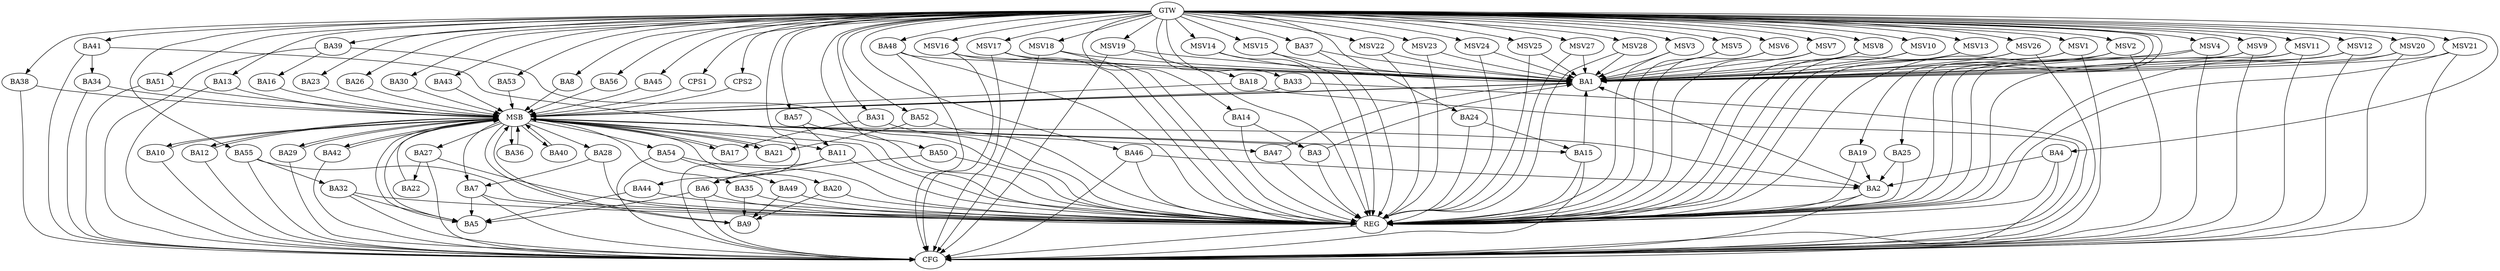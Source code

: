 strict digraph G {
  BA1 [ label="BA1" ];
  BA2 [ label="BA2" ];
  BA3 [ label="BA3" ];
  BA4 [ label="BA4" ];
  BA5 [ label="BA5" ];
  BA6 [ label="BA6" ];
  BA7 [ label="BA7" ];
  BA8 [ label="BA8" ];
  BA9 [ label="BA9" ];
  BA10 [ label="BA10" ];
  BA11 [ label="BA11" ];
  BA12 [ label="BA12" ];
  BA13 [ label="BA13" ];
  BA14 [ label="BA14" ];
  BA15 [ label="BA15" ];
  BA16 [ label="BA16" ];
  BA17 [ label="BA17" ];
  BA18 [ label="BA18" ];
  BA19 [ label="BA19" ];
  BA20 [ label="BA20" ];
  BA21 [ label="BA21" ];
  BA22 [ label="BA22" ];
  BA23 [ label="BA23" ];
  BA24 [ label="BA24" ];
  BA25 [ label="BA25" ];
  BA26 [ label="BA26" ];
  BA27 [ label="BA27" ];
  BA28 [ label="BA28" ];
  BA29 [ label="BA29" ];
  BA30 [ label="BA30" ];
  BA31 [ label="BA31" ];
  BA32 [ label="BA32" ];
  BA33 [ label="BA33" ];
  BA34 [ label="BA34" ];
  BA35 [ label="BA35" ];
  BA36 [ label="BA36" ];
  BA37 [ label="BA37" ];
  BA38 [ label="BA38" ];
  BA39 [ label="BA39" ];
  BA40 [ label="BA40" ];
  BA41 [ label="BA41" ];
  BA42 [ label="BA42" ];
  BA43 [ label="BA43" ];
  BA44 [ label="BA44" ];
  BA45 [ label="BA45" ];
  BA46 [ label="BA46" ];
  BA47 [ label="BA47" ];
  BA48 [ label="BA48" ];
  BA49 [ label="BA49" ];
  BA50 [ label="BA50" ];
  BA51 [ label="BA51" ];
  BA52 [ label="BA52" ];
  BA53 [ label="BA53" ];
  BA54 [ label="BA54" ];
  BA55 [ label="BA55" ];
  BA56 [ label="BA56" ];
  BA57 [ label="BA57" ];
  CPS1 [ label="CPS1" ];
  CPS2 [ label="CPS2" ];
  GTW [ label="GTW" ];
  REG [ label="REG" ];
  MSB [ label="MSB" ];
  CFG [ label="CFG" ];
  MSV1 [ label="MSV1" ];
  MSV2 [ label="MSV2" ];
  MSV3 [ label="MSV3" ];
  MSV4 [ label="MSV4" ];
  MSV5 [ label="MSV5" ];
  MSV6 [ label="MSV6" ];
  MSV7 [ label="MSV7" ];
  MSV8 [ label="MSV8" ];
  MSV9 [ label="MSV9" ];
  MSV10 [ label="MSV10" ];
  MSV11 [ label="MSV11" ];
  MSV12 [ label="MSV12" ];
  MSV13 [ label="MSV13" ];
  MSV14 [ label="MSV14" ];
  MSV15 [ label="MSV15" ];
  MSV16 [ label="MSV16" ];
  MSV17 [ label="MSV17" ];
  MSV18 [ label="MSV18" ];
  MSV19 [ label="MSV19" ];
  MSV20 [ label="MSV20" ];
  MSV21 [ label="MSV21" ];
  MSV22 [ label="MSV22" ];
  MSV23 [ label="MSV23" ];
  MSV24 [ label="MSV24" ];
  MSV25 [ label="MSV25" ];
  MSV26 [ label="MSV26" ];
  MSV27 [ label="MSV27" ];
  MSV28 [ label="MSV28" ];
  BA2 -> BA1;
  BA3 -> BA1;
  BA4 -> BA2;
  BA6 -> BA5;
  BA7 -> BA5;
  BA11 -> BA6;
  BA14 -> BA3;
  BA15 -> BA1;
  BA19 -> BA2;
  BA20 -> BA9;
  BA24 -> BA15;
  BA25 -> BA2;
  BA27 -> BA22;
  BA28 -> BA7;
  BA31 -> BA17;
  BA32 -> BA5;
  BA35 -> BA9;
  BA37 -> BA1;
  BA39 -> BA16;
  BA41 -> BA34;
  BA44 -> BA5;
  BA46 -> BA2;
  BA47 -> BA1;
  BA48 -> BA1;
  BA49 -> BA9;
  BA50 -> BA6;
  BA52 -> BA21;
  BA54 -> BA49;
  BA55 -> BA32;
  BA57 -> BA11;
  GTW -> BA4;
  GTW -> BA8;
  GTW -> BA13;
  GTW -> BA14;
  GTW -> BA18;
  GTW -> BA19;
  GTW -> BA23;
  GTW -> BA24;
  GTW -> BA25;
  GTW -> BA26;
  GTW -> BA30;
  GTW -> BA31;
  GTW -> BA33;
  GTW -> BA37;
  GTW -> BA38;
  GTW -> BA39;
  GTW -> BA41;
  GTW -> BA43;
  GTW -> BA44;
  GTW -> BA45;
  GTW -> BA46;
  GTW -> BA48;
  GTW -> BA50;
  GTW -> BA51;
  GTW -> BA52;
  GTW -> BA53;
  GTW -> BA55;
  GTW -> BA56;
  GTW -> BA57;
  GTW -> CPS1;
  GTW -> CPS2;
  BA2 -> REG;
  BA3 -> REG;
  BA4 -> REG;
  BA6 -> REG;
  BA7 -> REG;
  BA11 -> REG;
  BA14 -> REG;
  BA15 -> REG;
  BA19 -> REG;
  BA20 -> REG;
  BA24 -> REG;
  BA25 -> REG;
  BA27 -> REG;
  BA28 -> REG;
  BA31 -> REG;
  BA32 -> REG;
  BA35 -> REG;
  BA37 -> REG;
  BA39 -> REG;
  BA41 -> REG;
  BA44 -> REG;
  BA46 -> REG;
  BA47 -> REG;
  BA48 -> REG;
  BA49 -> REG;
  BA50 -> REG;
  BA52 -> REG;
  BA54 -> REG;
  BA55 -> REG;
  BA57 -> REG;
  BA1 -> MSB;
  MSB -> BA2;
  MSB -> REG;
  BA5 -> MSB;
  MSB -> BA1;
  BA8 -> MSB;
  BA9 -> MSB;
  BA10 -> MSB;
  MSB -> BA9;
  BA12 -> MSB;
  MSB -> BA11;
  BA13 -> MSB;
  MSB -> BA3;
  BA16 -> MSB;
  BA17 -> MSB;
  MSB -> BA12;
  BA18 -> MSB;
  BA21 -> MSB;
  BA22 -> MSB;
  BA23 -> MSB;
  MSB -> BA15;
  BA26 -> MSB;
  BA29 -> MSB;
  BA30 -> MSB;
  BA33 -> MSB;
  BA34 -> MSB;
  MSB -> BA17;
  BA36 -> MSB;
  MSB -> BA35;
  BA38 -> MSB;
  BA40 -> MSB;
  MSB -> BA7;
  BA42 -> MSB;
  MSB -> BA28;
  BA43 -> MSB;
  BA45 -> MSB;
  BA51 -> MSB;
  BA53 -> MSB;
  BA56 -> MSB;
  MSB -> BA29;
  CPS1 -> MSB;
  MSB -> BA40;
  MSB -> BA27;
  MSB -> BA42;
  MSB -> BA5;
  MSB -> BA54;
  MSB -> BA10;
  CPS2 -> MSB;
  MSB -> BA36;
  MSB -> BA21;
  MSB -> BA47;
  MSB -> BA20;
  BA6 -> CFG;
  BA27 -> CFG;
  BA55 -> CFG;
  BA7 -> CFG;
  BA4 -> CFG;
  BA41 -> CFG;
  BA48 -> CFG;
  BA42 -> CFG;
  BA38 -> CFG;
  BA33 -> CFG;
  BA54 -> CFG;
  BA13 -> CFG;
  BA18 -> CFG;
  BA29 -> CFG;
  BA10 -> CFG;
  BA11 -> CFG;
  BA34 -> CFG;
  BA46 -> CFG;
  BA2 -> CFG;
  BA32 -> CFG;
  BA51 -> CFG;
  BA12 -> CFG;
  BA15 -> CFG;
  BA39 -> CFG;
  REG -> CFG;
  MSV1 -> BA1;
  MSV2 -> BA1;
  MSV3 -> BA1;
  MSV4 -> BA1;
  MSV5 -> BA1;
  MSV6 -> BA1;
  MSV7 -> BA1;
  GTW -> MSV1;
  MSV1 -> REG;
  MSV1 -> CFG;
  GTW -> MSV2;
  MSV2 -> REG;
  MSV2 -> CFG;
  GTW -> MSV3;
  MSV3 -> REG;
  GTW -> MSV4;
  MSV4 -> REG;
  MSV4 -> CFG;
  GTW -> MSV5;
  MSV5 -> REG;
  GTW -> MSV6;
  MSV6 -> REG;
  GTW -> MSV7;
  MSV7 -> REG;
  MSV8 -> BA1;
  MSV9 -> BA1;
  MSV10 -> BA1;
  GTW -> MSV8;
  MSV8 -> REG;
  GTW -> MSV9;
  MSV9 -> REG;
  MSV9 -> CFG;
  GTW -> MSV10;
  MSV10 -> REG;
  MSV11 -> BA1;
  GTW -> MSV11;
  MSV11 -> REG;
  MSV11 -> CFG;
  MSV12 -> BA1;
  MSV13 -> BA1;
  GTW -> MSV12;
  MSV12 -> REG;
  MSV12 -> CFG;
  GTW -> MSV13;
  MSV13 -> REG;
  MSV14 -> BA1;
  MSV15 -> BA1;
  MSV16 -> BA1;
  MSV17 -> BA1;
  MSV18 -> BA1;
  GTW -> MSV14;
  MSV14 -> REG;
  GTW -> MSV15;
  MSV15 -> REG;
  GTW -> MSV16;
  MSV16 -> REG;
  MSV16 -> CFG;
  GTW -> MSV17;
  MSV17 -> REG;
  MSV17 -> CFG;
  GTW -> MSV18;
  MSV18 -> REG;
  MSV18 -> CFG;
  MSV19 -> BA1;
  GTW -> MSV19;
  MSV19 -> REG;
  MSV19 -> CFG;
  MSV20 -> BA1;
  MSV21 -> BA1;
  GTW -> MSV20;
  MSV20 -> REG;
  MSV20 -> CFG;
  GTW -> MSV21;
  MSV21 -> REG;
  MSV21 -> CFG;
  MSV22 -> BA1;
  MSV23 -> BA1;
  GTW -> MSV22;
  MSV22 -> REG;
  GTW -> MSV23;
  MSV23 -> REG;
  MSV24 -> BA1;
  GTW -> MSV24;
  MSV24 -> REG;
  MSV25 -> BA1;
  GTW -> MSV25;
  MSV25 -> REG;
  MSV26 -> BA1;
  MSV27 -> BA1;
  GTW -> MSV26;
  MSV26 -> REG;
  MSV26 -> CFG;
  GTW -> MSV27;
  MSV27 -> REG;
  MSV28 -> BA1;
  GTW -> MSV28;
  MSV28 -> REG;
}
